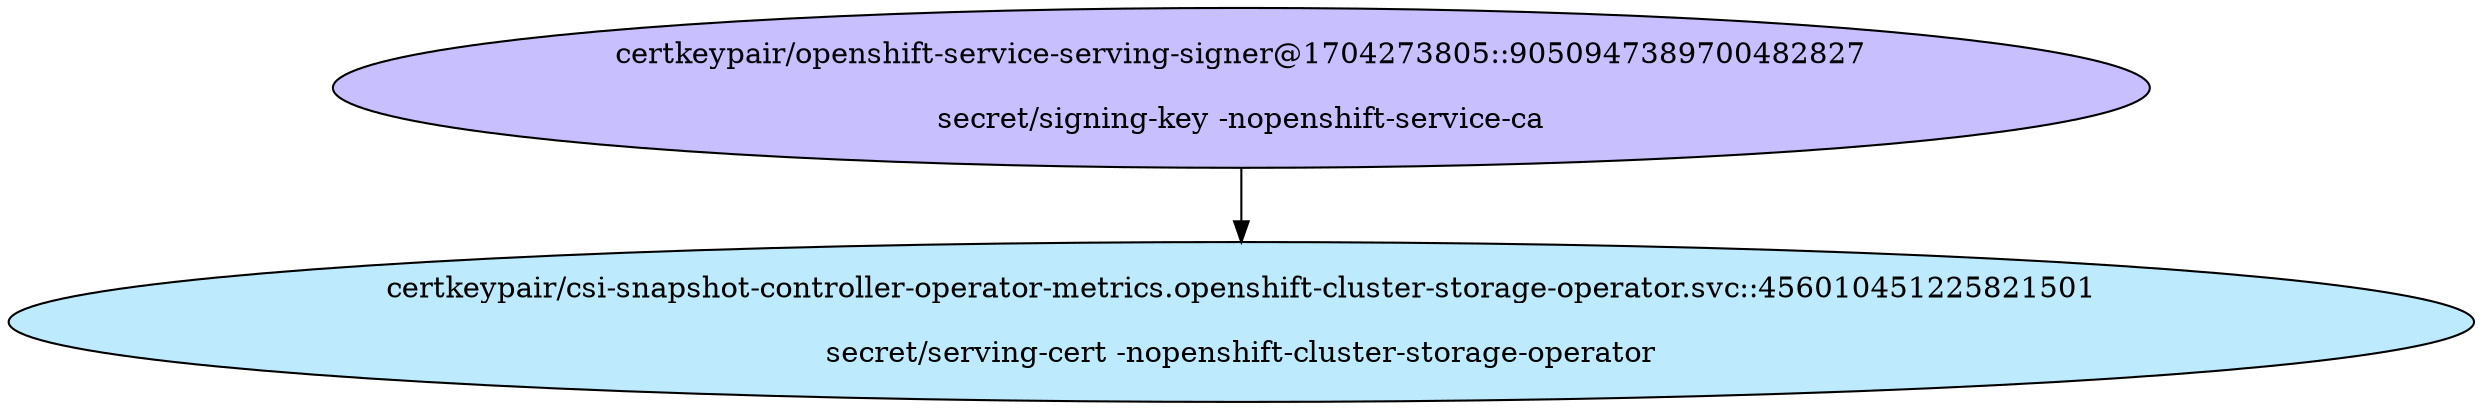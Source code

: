 digraph "Local Certificate" {
  // Node definitions.
  1 [
    label="certkeypair/openshift-service-serving-signer@1704273805::9050947389700482827\n\nsecret/signing-key -nopenshift-service-ca\n"
    style=filled
    fillcolor="#c7bfff"
  ];
  21 [
    label="certkeypair/csi-snapshot-controller-operator-metrics.openshift-cluster-storage-operator.svc::456010451225821501\n\nsecret/serving-cert -nopenshift-cluster-storage-operator\n"
    style=filled
    fillcolor="#bdebfd"
  ];

  // Edge definitions.
  1 -> 21;
}